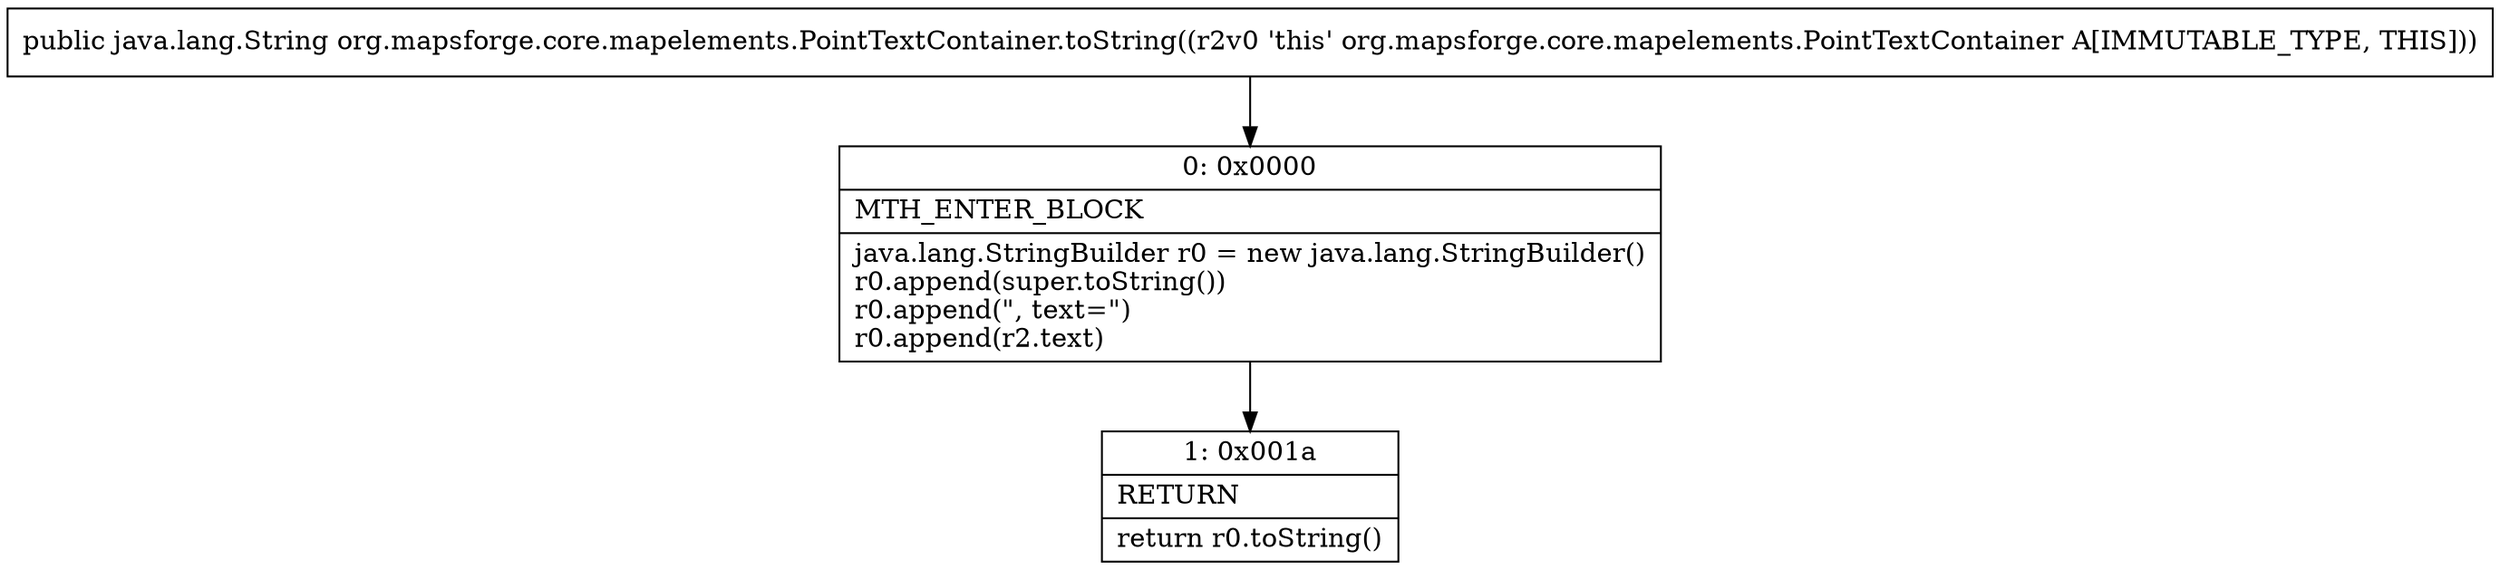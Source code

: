 digraph "CFG fororg.mapsforge.core.mapelements.PointTextContainer.toString()Ljava\/lang\/String;" {
Node_0 [shape=record,label="{0\:\ 0x0000|MTH_ENTER_BLOCK\l|java.lang.StringBuilder r0 = new java.lang.StringBuilder()\lr0.append(super.toString())\lr0.append(\", text=\")\lr0.append(r2.text)\l}"];
Node_1 [shape=record,label="{1\:\ 0x001a|RETURN\l|return r0.toString()\l}"];
MethodNode[shape=record,label="{public java.lang.String org.mapsforge.core.mapelements.PointTextContainer.toString((r2v0 'this' org.mapsforge.core.mapelements.PointTextContainer A[IMMUTABLE_TYPE, THIS])) }"];
MethodNode -> Node_0;
Node_0 -> Node_1;
}

